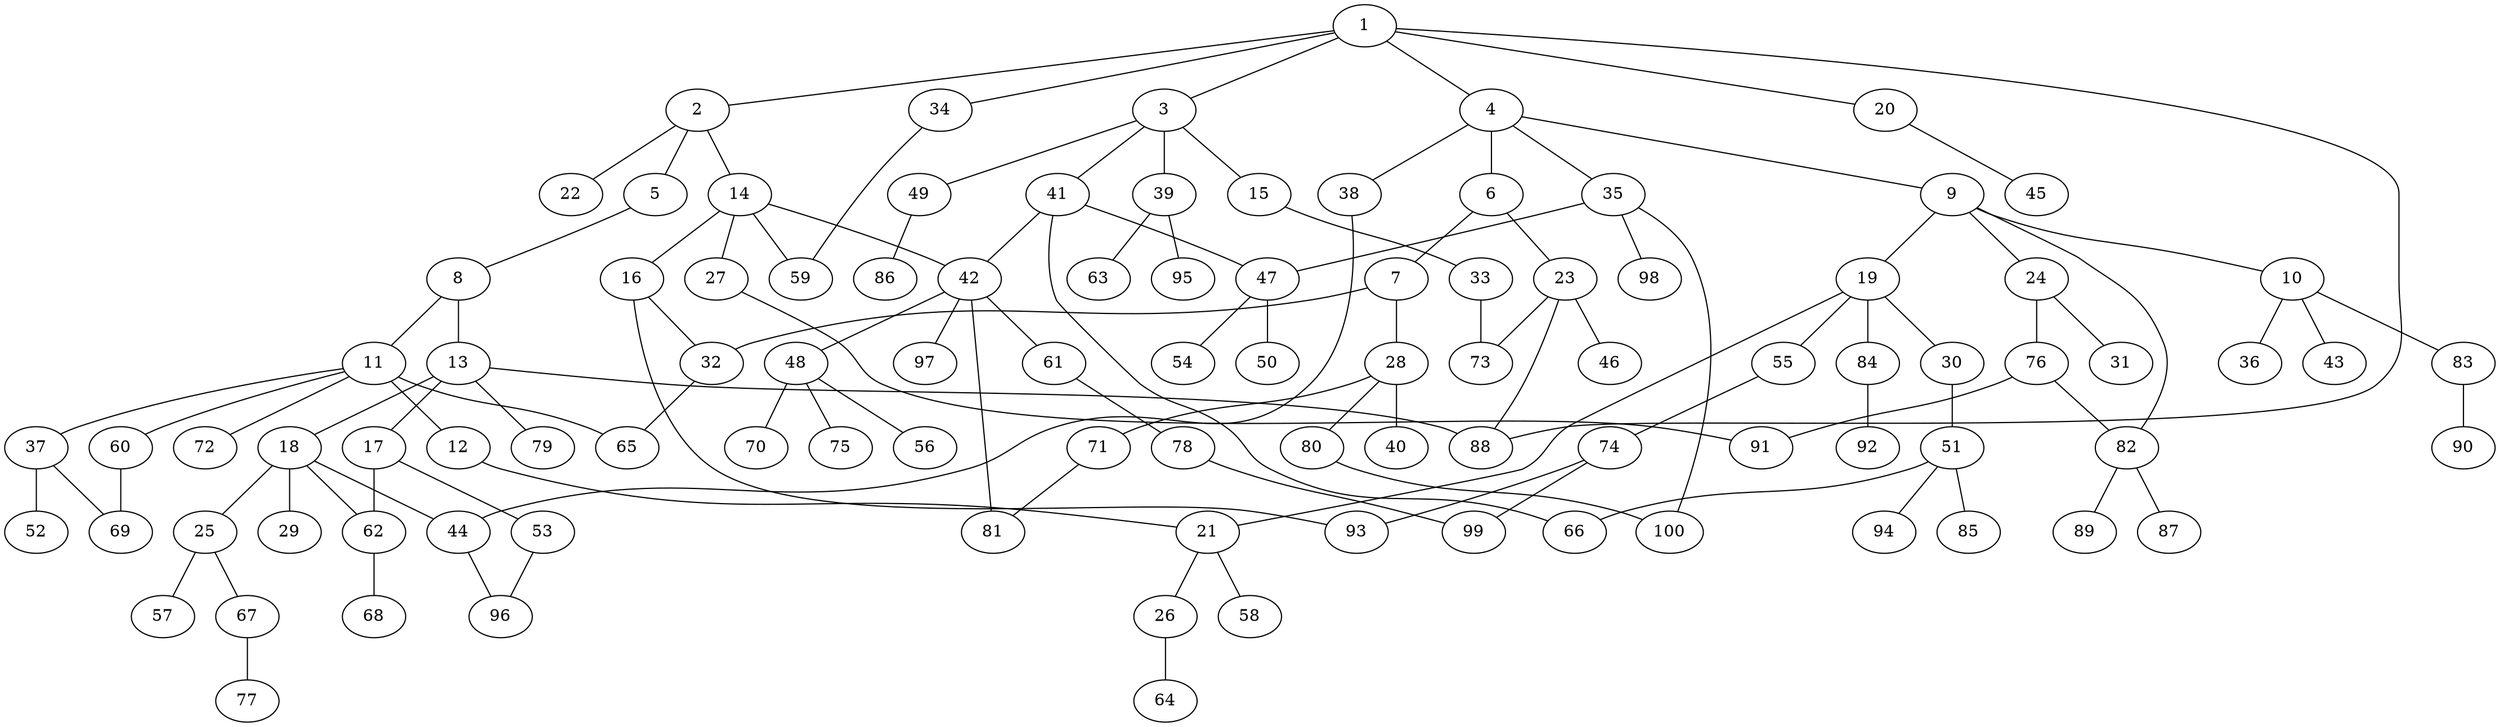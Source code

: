 graph graphname {1--2
1--3
1--4
1--20
1--34
1--88
2--5
2--14
2--22
3--15
3--39
3--41
3--49
4--6
4--9
4--35
4--38
5--8
6--7
6--23
7--28
7--32
8--11
8--13
9--10
9--19
9--24
9--82
10--36
10--43
10--83
11--12
11--37
11--60
11--65
11--72
12--21
13--17
13--18
13--79
13--88
14--16
14--27
14--42
14--59
15--33
16--32
16--93
17--53
17--62
18--25
18--29
18--44
18--62
19--21
19--30
19--55
19--84
20--45
21--26
21--58
23--46
23--73
23--88
24--31
24--76
25--57
25--67
26--64
27--91
28--40
28--71
28--80
30--51
32--65
33--73
34--59
35--47
35--98
35--100
37--52
37--69
38--44
39--63
39--95
41--42
41--47
41--66
42--48
42--61
42--81
42--97
44--96
47--50
47--54
48--56
48--70
48--75
49--86
51--66
51--85
51--94
53--96
55--74
60--69
61--78
62--68
67--77
71--81
74--93
74--99
76--82
76--91
78--99
80--100
82--87
82--89
83--90
84--92
}